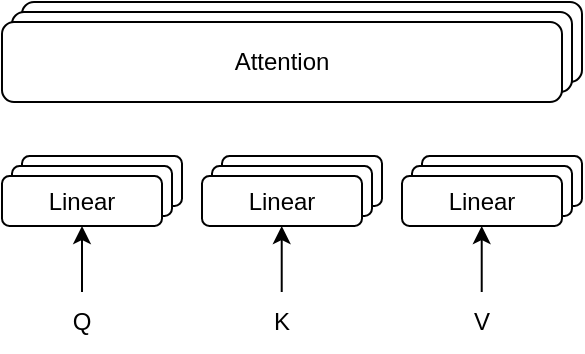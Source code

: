 <mxfile version="26.0.14">
  <diagram name="第 1 页" id="eT8KeEZXA3bwqJcMABjN">
    <mxGraphModel dx="384" dy="251" grid="1" gridSize="10" guides="1" tooltips="1" connect="1" arrows="1" fold="1" page="1" pageScale="1" pageWidth="827" pageHeight="1169" math="1" shadow="0">
      <root>
        <mxCell id="0" />
        <mxCell id="1" parent="0" />
        <mxCell id="4QQ-ZEQ1b0znX0H3XV6B-32" value="Feed&lt;div&gt;Forward&lt;/div&gt;" style="rounded=1;whiteSpace=wrap;html=1;" vertex="1" parent="1">
          <mxGeometry x="180" y="450" width="280" height="40" as="geometry" />
        </mxCell>
        <mxCell id="4QQ-ZEQ1b0znX0H3XV6B-24" value="Linear" style="rounded=1;whiteSpace=wrap;html=1;" vertex="1" parent="1">
          <mxGeometry x="180" y="527" width="80" height="25" as="geometry" />
        </mxCell>
        <mxCell id="4QQ-ZEQ1b0znX0H3XV6B-23" value="Linear" style="rounded=1;whiteSpace=wrap;html=1;" vertex="1" parent="1">
          <mxGeometry x="175" y="532" width="80" height="25" as="geometry" />
        </mxCell>
        <mxCell id="4QQ-ZEQ1b0znX0H3XV6B-16" value="Linear" style="rounded=1;whiteSpace=wrap;html=1;" vertex="1" parent="1">
          <mxGeometry x="170" y="537" width="80" height="25" as="geometry" />
        </mxCell>
        <mxCell id="4QQ-ZEQ1b0znX0H3XV6B-25" value="Linear" style="rounded=1;whiteSpace=wrap;html=1;" vertex="1" parent="1">
          <mxGeometry x="280" y="527" width="80" height="25" as="geometry" />
        </mxCell>
        <mxCell id="4QQ-ZEQ1b0znX0H3XV6B-26" value="Linear" style="rounded=1;whiteSpace=wrap;html=1;" vertex="1" parent="1">
          <mxGeometry x="275" y="532" width="80" height="25" as="geometry" />
        </mxCell>
        <mxCell id="4QQ-ZEQ1b0znX0H3XV6B-31" value="Feed&lt;div&gt;Forward&lt;/div&gt;" style="rounded=1;whiteSpace=wrap;html=1;" vertex="1" parent="1">
          <mxGeometry x="175" y="455" width="280" height="40" as="geometry" />
        </mxCell>
        <mxCell id="4QQ-ZEQ1b0znX0H3XV6B-27" value="Linear" style="rounded=1;whiteSpace=wrap;html=1;" vertex="1" parent="1">
          <mxGeometry x="270" y="537" width="80" height="25" as="geometry" />
        </mxCell>
        <mxCell id="4QQ-ZEQ1b0znX0H3XV6B-28" value="Linear" style="rounded=1;whiteSpace=wrap;html=1;" vertex="1" parent="1">
          <mxGeometry x="380" y="527" width="80" height="25" as="geometry" />
        </mxCell>
        <mxCell id="4QQ-ZEQ1b0znX0H3XV6B-29" value="Linear" style="rounded=1;whiteSpace=wrap;html=1;" vertex="1" parent="1">
          <mxGeometry x="375" y="532" width="80" height="25" as="geometry" />
        </mxCell>
        <mxCell id="4QQ-ZEQ1b0znX0H3XV6B-30" value="Linear" style="rounded=1;whiteSpace=wrap;html=1;" vertex="1" parent="1">
          <mxGeometry x="370" y="537" width="80" height="25" as="geometry" />
        </mxCell>
        <mxCell id="4QQ-ZEQ1b0znX0H3XV6B-15" value="Attention" style="rounded=1;whiteSpace=wrap;html=1;" vertex="1" parent="1">
          <mxGeometry x="170" y="460" width="280" height="40" as="geometry" />
        </mxCell>
        <mxCell id="4QQ-ZEQ1b0znX0H3XV6B-33" value="Q" style="text;html=1;align=center;verticalAlign=middle;whiteSpace=wrap;rounded=0;" vertex="1" parent="1">
          <mxGeometry x="170" y="595" width="80" height="30" as="geometry" />
        </mxCell>
        <mxCell id="4QQ-ZEQ1b0znX0H3XV6B-34" value="K" style="text;html=1;align=center;verticalAlign=middle;whiteSpace=wrap;rounded=0;" vertex="1" parent="1">
          <mxGeometry x="270" y="595" width="80" height="30" as="geometry" />
        </mxCell>
        <mxCell id="4QQ-ZEQ1b0znX0H3XV6B-35" value="V" style="text;html=1;align=center;verticalAlign=middle;whiteSpace=wrap;rounded=0;" vertex="1" parent="1">
          <mxGeometry x="370" y="595" width="80" height="30" as="geometry" />
        </mxCell>
        <mxCell id="4QQ-ZEQ1b0znX0H3XV6B-36" value="" style="endArrow=classic;html=1;rounded=0;exitX=0.5;exitY=0;exitDx=0;exitDy=0;entryX=0.5;entryY=1;entryDx=0;entryDy=0;" edge="1" parent="1" source="4QQ-ZEQ1b0znX0H3XV6B-33" target="4QQ-ZEQ1b0znX0H3XV6B-16">
          <mxGeometry width="50" height="50" relative="1" as="geometry">
            <mxPoint x="230" y="630" as="sourcePoint" />
            <mxPoint x="280" y="580" as="targetPoint" />
          </mxGeometry>
        </mxCell>
        <mxCell id="4QQ-ZEQ1b0znX0H3XV6B-37" value="" style="endArrow=classic;html=1;rounded=0;exitX=0.5;exitY=0;exitDx=0;exitDy=0;entryX=0.5;entryY=1;entryDx=0;entryDy=0;" edge="1" parent="1">
          <mxGeometry width="50" height="50" relative="1" as="geometry">
            <mxPoint x="309.86" y="595" as="sourcePoint" />
            <mxPoint x="309.86" y="562" as="targetPoint" />
          </mxGeometry>
        </mxCell>
        <mxCell id="4QQ-ZEQ1b0znX0H3XV6B-38" value="" style="endArrow=classic;html=1;rounded=0;exitX=0.5;exitY=0;exitDx=0;exitDy=0;entryX=0.5;entryY=1;entryDx=0;entryDy=0;" edge="1" parent="1">
          <mxGeometry width="50" height="50" relative="1" as="geometry">
            <mxPoint x="409.86" y="595" as="sourcePoint" />
            <mxPoint x="409.86" y="562" as="targetPoint" />
          </mxGeometry>
        </mxCell>
      </root>
    </mxGraphModel>
  </diagram>
</mxfile>
